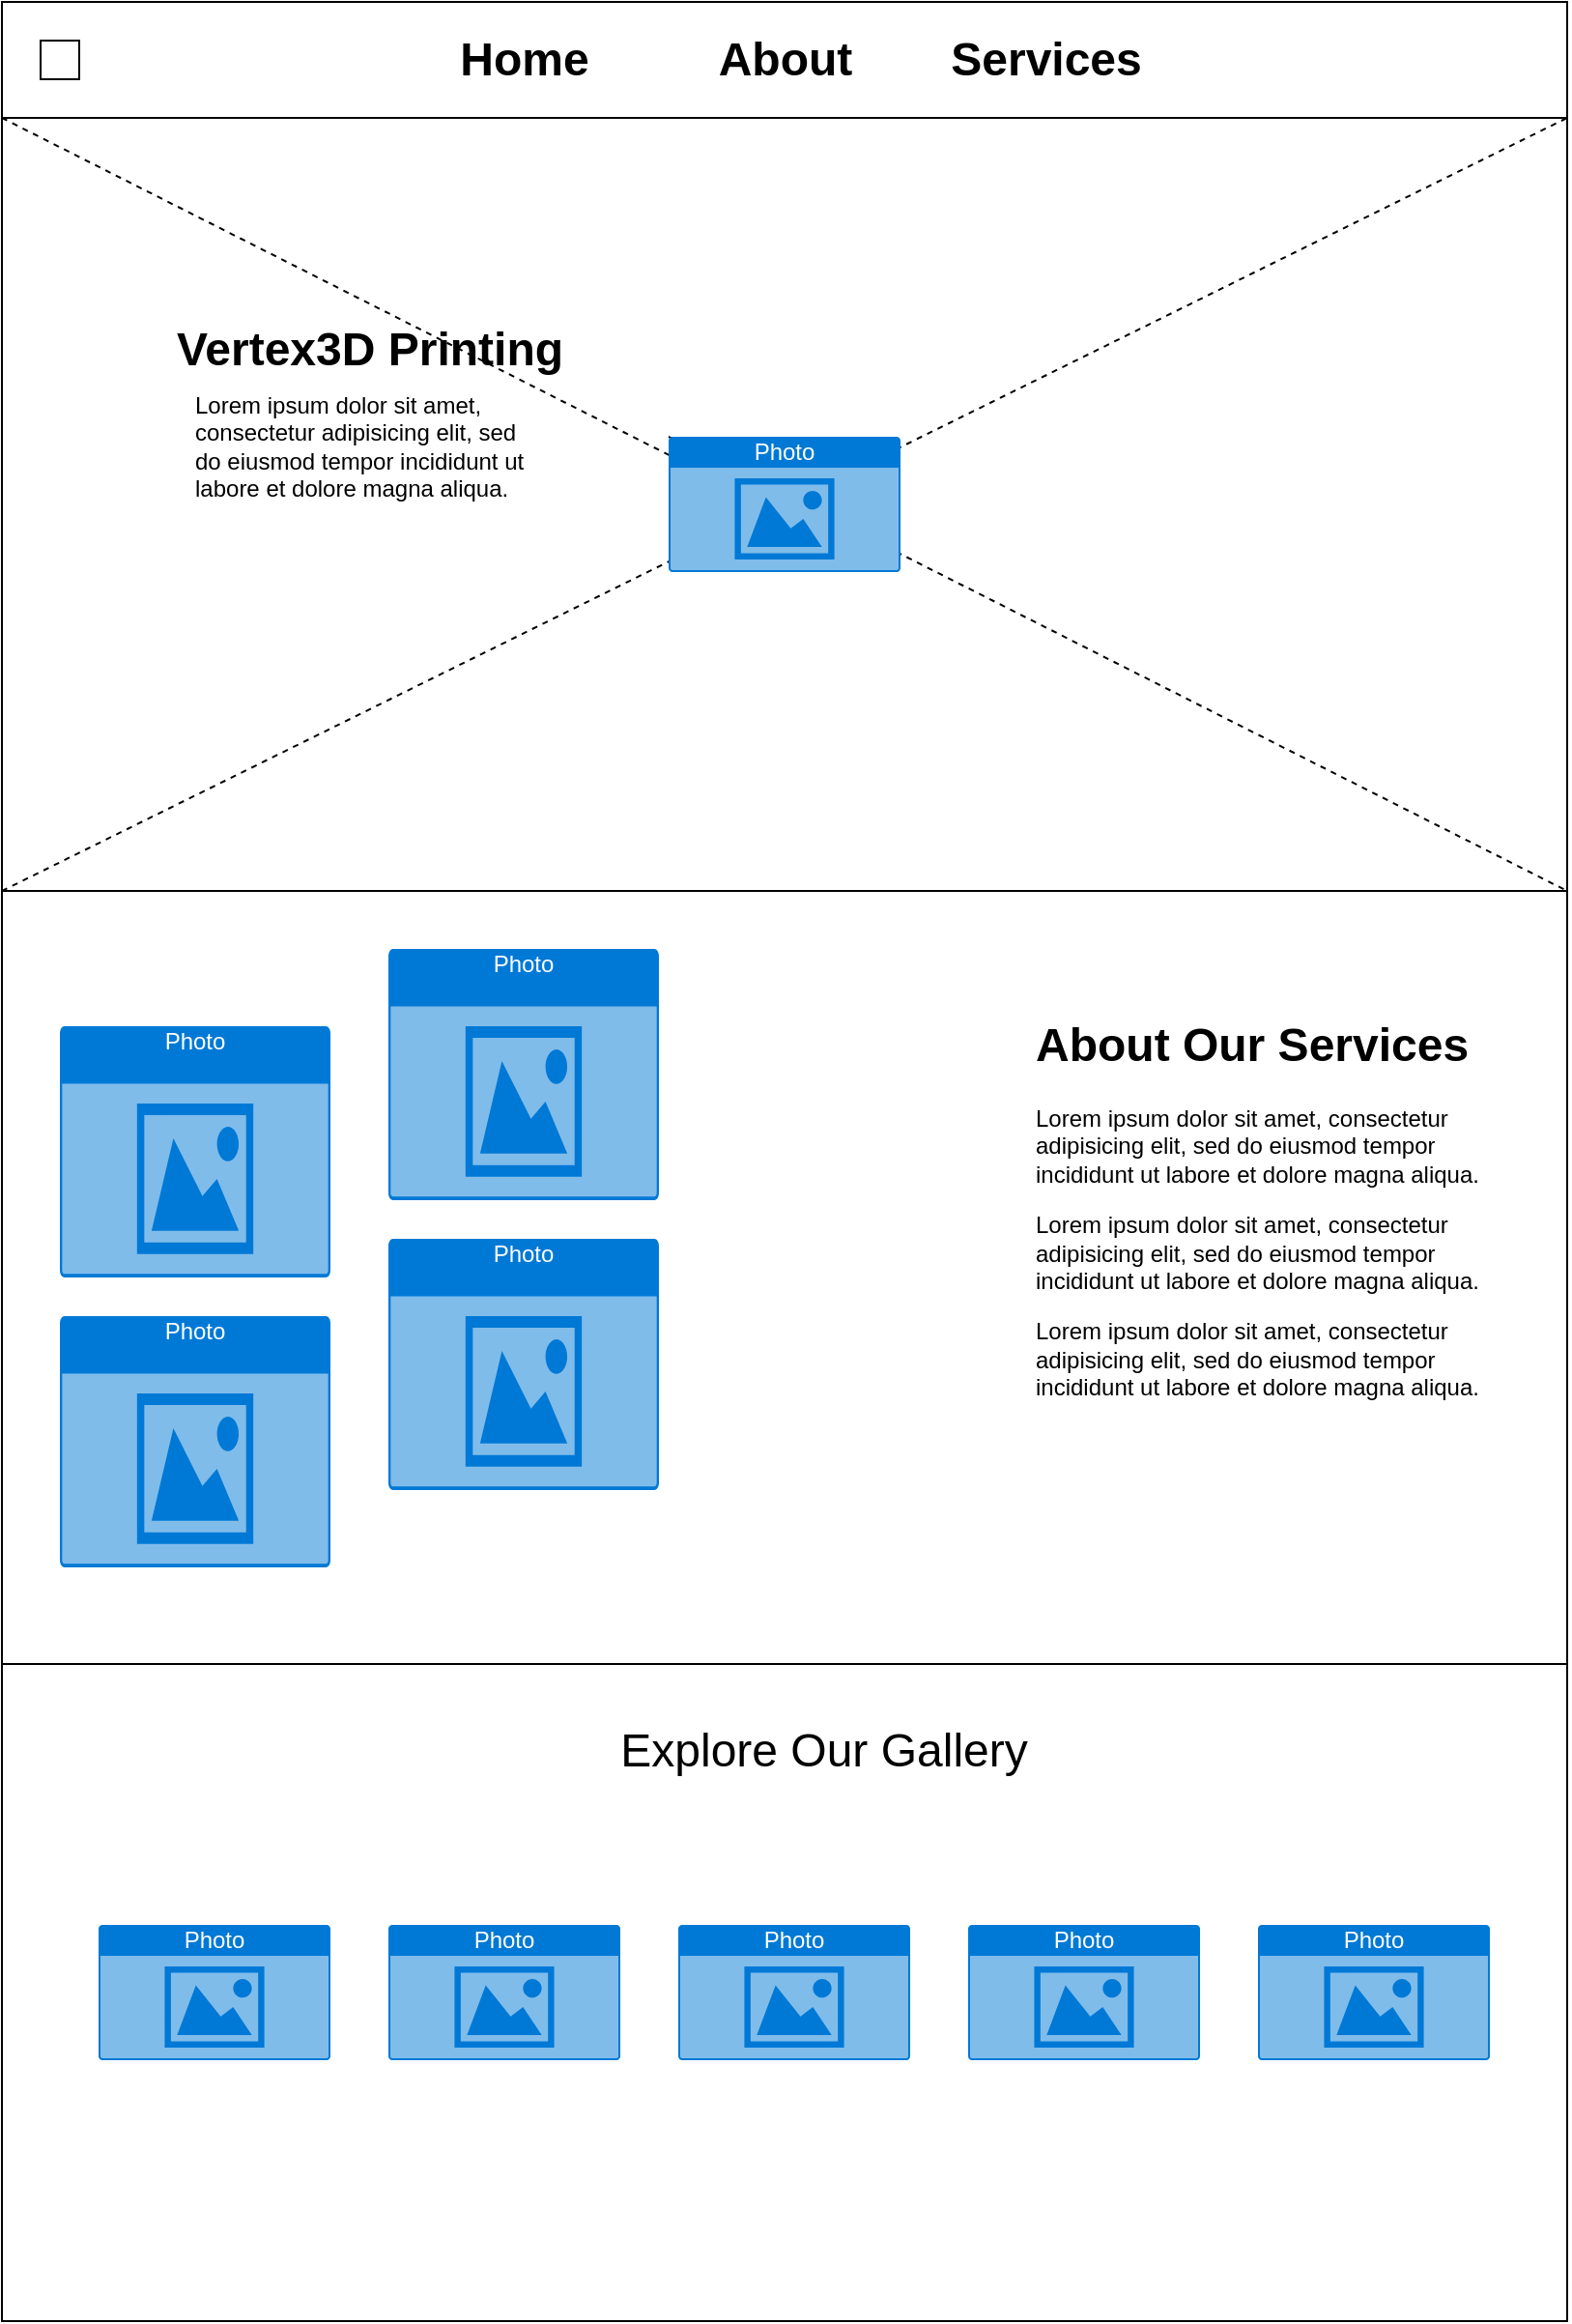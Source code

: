 <mxfile version="23.1.1" type="device">
  <diagram name="Page-1" id="8G2Ubr7yE19cMSnSWyH_">
    <mxGraphModel dx="794" dy="414" grid="1" gridSize="10" guides="1" tooltips="1" connect="1" arrows="1" fold="1" page="1" pageScale="1" pageWidth="850" pageHeight="1100" math="0" shadow="0">
      <root>
        <mxCell id="0" />
        <mxCell id="1" parent="0" />
        <mxCell id="TzrtPJbaaiDGhPUvSGIP-1" value="" style="rounded=0;whiteSpace=wrap;html=1;" vertex="1" parent="1">
          <mxGeometry width="810" height="60" as="geometry" />
        </mxCell>
        <mxCell id="TzrtPJbaaiDGhPUvSGIP-4" value="" style="rounded=0;whiteSpace=wrap;html=1;" vertex="1" parent="1">
          <mxGeometry x="20" y="20" width="20" height="20" as="geometry" />
        </mxCell>
        <mxCell id="TzrtPJbaaiDGhPUvSGIP-5" value="" style="rounded=0;whiteSpace=wrap;html=1;" vertex="1" parent="1">
          <mxGeometry y="60" width="810" height="400" as="geometry" />
        </mxCell>
        <mxCell id="TzrtPJbaaiDGhPUvSGIP-7" value="&lt;div&gt;Home&lt;/div&gt;" style="text;strokeColor=none;fillColor=none;html=1;fontSize=24;fontStyle=1;verticalAlign=middle;align=center;" vertex="1" parent="1">
          <mxGeometry x="240" y="10" width="60" height="40" as="geometry" />
        </mxCell>
        <mxCell id="TzrtPJbaaiDGhPUvSGIP-8" value="About" style="text;strokeColor=none;fillColor=none;html=1;fontSize=24;fontStyle=1;verticalAlign=middle;align=center;" vertex="1" parent="1">
          <mxGeometry x="375" y="10" width="60" height="40" as="geometry" />
        </mxCell>
        <mxCell id="TzrtPJbaaiDGhPUvSGIP-9" value="Services" style="text;strokeColor=none;fillColor=none;html=1;fontSize=24;fontStyle=1;verticalAlign=middle;align=center;" vertex="1" parent="1">
          <mxGeometry x="510" y="10" width="60" height="40" as="geometry" />
        </mxCell>
        <mxCell id="TzrtPJbaaiDGhPUvSGIP-11" value="Vertex3D Printing" style="text;strokeColor=none;fillColor=none;html=1;fontSize=24;fontStyle=1;verticalAlign=middle;align=center;" vertex="1" parent="1">
          <mxGeometry x="140" y="160" width="100" height="40" as="geometry" />
        </mxCell>
        <mxCell id="TzrtPJbaaiDGhPUvSGIP-15" value="" style="endArrow=none;dashed=1;html=1;rounded=0;exitX=0;exitY=1;exitDx=0;exitDy=0;entryX=1;entryY=0;entryDx=0;entryDy=0;" edge="1" parent="1" source="TzrtPJbaaiDGhPUvSGIP-5" target="TzrtPJbaaiDGhPUvSGIP-5">
          <mxGeometry width="50" height="50" relative="1" as="geometry">
            <mxPoint x="380" y="290" as="sourcePoint" />
            <mxPoint x="430" y="240" as="targetPoint" />
          </mxGeometry>
        </mxCell>
        <mxCell id="TzrtPJbaaiDGhPUvSGIP-17" value="" style="endArrow=none;dashed=1;html=1;rounded=0;exitX=0;exitY=0;exitDx=0;exitDy=0;entryX=1;entryY=1;entryDx=0;entryDy=0;" edge="1" parent="1" source="TzrtPJbaaiDGhPUvSGIP-18" target="TzrtPJbaaiDGhPUvSGIP-5">
          <mxGeometry width="50" height="50" relative="1" as="geometry">
            <mxPoint x="350" y="300" as="sourcePoint" />
            <mxPoint x="400" y="250" as="targetPoint" />
          </mxGeometry>
        </mxCell>
        <mxCell id="TzrtPJbaaiDGhPUvSGIP-19" value="" style="endArrow=none;dashed=1;html=1;rounded=0;exitX=0;exitY=0;exitDx=0;exitDy=0;entryX=1;entryY=1;entryDx=0;entryDy=0;" edge="1" parent="1" source="TzrtPJbaaiDGhPUvSGIP-5" target="TzrtPJbaaiDGhPUvSGIP-18">
          <mxGeometry width="50" height="50" relative="1" as="geometry">
            <mxPoint y="60" as="sourcePoint" />
            <mxPoint x="810" y="460" as="targetPoint" />
          </mxGeometry>
        </mxCell>
        <mxCell id="TzrtPJbaaiDGhPUvSGIP-18" value="Photo" style="html=1;whiteSpace=wrap;strokeColor=none;fillColor=#0079D6;labelPosition=center;verticalLabelPosition=middle;verticalAlign=top;align=center;fontSize=12;outlineConnect=0;spacingTop=-6;fontColor=#FFFFFF;sketch=0;shape=mxgraph.sitemap.photo;" vertex="1" parent="1">
          <mxGeometry x="345" y="225" width="120" height="70" as="geometry" />
        </mxCell>
        <mxCell id="TzrtPJbaaiDGhPUvSGIP-20" value="&lt;p&gt;Lorem ipsum dolor sit amet, consectetur adipisicing elit, sed do eiusmod tempor incididunt ut labore et dolore magna aliqua.&lt;/p&gt;" style="text;html=1;strokeColor=none;fillColor=none;spacing=5;spacingTop=-20;whiteSpace=wrap;overflow=hidden;rounded=0;" vertex="1" parent="1">
          <mxGeometry x="95" y="200" width="190" height="70" as="geometry" />
        </mxCell>
        <mxCell id="TzrtPJbaaiDGhPUvSGIP-21" value="" style="rounded=0;whiteSpace=wrap;html=1;" vertex="1" parent="1">
          <mxGeometry y="460" width="810" height="400" as="geometry" />
        </mxCell>
        <mxCell id="TzrtPJbaaiDGhPUvSGIP-22" value="Photo" style="html=1;whiteSpace=wrap;strokeColor=none;fillColor=#0079D6;labelPosition=center;verticalLabelPosition=middle;verticalAlign=top;align=center;fontSize=12;outlineConnect=0;spacingTop=-6;fontColor=#FFFFFF;sketch=0;shape=mxgraph.sitemap.photo;" vertex="1" parent="1">
          <mxGeometry x="30" y="530" width="140" height="130" as="geometry" />
        </mxCell>
        <mxCell id="TzrtPJbaaiDGhPUvSGIP-23" value="Photo" style="html=1;whiteSpace=wrap;strokeColor=none;fillColor=#0079D6;labelPosition=center;verticalLabelPosition=middle;verticalAlign=top;align=center;fontSize=12;outlineConnect=0;spacingTop=-6;fontColor=#FFFFFF;sketch=0;shape=mxgraph.sitemap.photo;" vertex="1" parent="1">
          <mxGeometry x="200" y="490" width="140" height="130" as="geometry" />
        </mxCell>
        <mxCell id="TzrtPJbaaiDGhPUvSGIP-24" value="Photo" style="html=1;whiteSpace=wrap;strokeColor=none;fillColor=#0079D6;labelPosition=center;verticalLabelPosition=middle;verticalAlign=top;align=center;fontSize=12;outlineConnect=0;spacingTop=-6;fontColor=#FFFFFF;sketch=0;shape=mxgraph.sitemap.photo;" vertex="1" parent="1">
          <mxGeometry x="200" y="640" width="140" height="130" as="geometry" />
        </mxCell>
        <mxCell id="TzrtPJbaaiDGhPUvSGIP-25" value="Photo" style="html=1;whiteSpace=wrap;strokeColor=none;fillColor=#0079D6;labelPosition=center;verticalLabelPosition=middle;verticalAlign=top;align=center;fontSize=12;outlineConnect=0;spacingTop=-6;fontColor=#FFFFFF;sketch=0;shape=mxgraph.sitemap.photo;" vertex="1" parent="1">
          <mxGeometry x="30" y="680" width="140" height="130" as="geometry" />
        </mxCell>
        <mxCell id="TzrtPJbaaiDGhPUvSGIP-26" value="&lt;h1&gt;About Our Services&lt;br&gt;&lt;/h1&gt;&lt;p&gt;Lorem ipsum dolor sit amet, consectetur adipisicing elit, sed do eiusmod tempor incididunt ut labore et dolore magna aliqua.&lt;/p&gt;&lt;p&gt;Lorem ipsum dolor sit amet, consectetur adipisicing elit, sed do eiusmod tempor incididunt ut labore et dolore magna aliqua.&lt;/p&gt;&lt;p&gt;Lorem ipsum dolor sit amet, consectetur adipisicing elit, sed do eiusmod tempor incididunt ut labore et dolore magna aliqua.&lt;/p&gt;&lt;p&gt;&lt;/p&gt;&lt;p&gt;&lt;/p&gt;" style="text;html=1;strokeColor=none;fillColor=none;spacing=5;spacingTop=-20;whiteSpace=wrap;overflow=hidden;rounded=0;" vertex="1" parent="1">
          <mxGeometry x="530" y="520" width="240" height="270" as="geometry" />
        </mxCell>
        <mxCell id="TzrtPJbaaiDGhPUvSGIP-27" value="" style="rounded=0;whiteSpace=wrap;html=1;" vertex="1" parent="1">
          <mxGeometry y="860" width="810" height="340" as="geometry" />
        </mxCell>
        <mxCell id="TzrtPJbaaiDGhPUvSGIP-28" value="&lt;font style=&quot;font-size: 24px;&quot;&gt;Explore Our Gallery&lt;/font&gt;" style="text;html=1;strokeColor=none;fillColor=none;align=center;verticalAlign=middle;whiteSpace=wrap;rounded=0;" vertex="1" parent="1">
          <mxGeometry x="303" y="890" width="245" height="30" as="geometry" />
        </mxCell>
        <mxCell id="TzrtPJbaaiDGhPUvSGIP-29" value="Photo" style="html=1;whiteSpace=wrap;strokeColor=none;fillColor=#0079D6;labelPosition=center;verticalLabelPosition=middle;verticalAlign=top;align=center;fontSize=12;outlineConnect=0;spacingTop=-6;fontColor=#FFFFFF;sketch=0;shape=mxgraph.sitemap.photo;" vertex="1" parent="1">
          <mxGeometry x="50" y="995" width="120" height="70" as="geometry" />
        </mxCell>
        <mxCell id="TzrtPJbaaiDGhPUvSGIP-30" value="Photo" style="html=1;whiteSpace=wrap;strokeColor=none;fillColor=#0079D6;labelPosition=center;verticalLabelPosition=middle;verticalAlign=top;align=center;fontSize=12;outlineConnect=0;spacingTop=-6;fontColor=#FFFFFF;sketch=0;shape=mxgraph.sitemap.photo;" vertex="1" parent="1">
          <mxGeometry x="200" y="995" width="120" height="70" as="geometry" />
        </mxCell>
        <mxCell id="TzrtPJbaaiDGhPUvSGIP-31" value="Photo" style="html=1;whiteSpace=wrap;strokeColor=none;fillColor=#0079D6;labelPosition=center;verticalLabelPosition=middle;verticalAlign=top;align=center;fontSize=12;outlineConnect=0;spacingTop=-6;fontColor=#FFFFFF;sketch=0;shape=mxgraph.sitemap.photo;" vertex="1" parent="1">
          <mxGeometry x="350" y="995" width="120" height="70" as="geometry" />
        </mxCell>
        <mxCell id="TzrtPJbaaiDGhPUvSGIP-32" value="Photo" style="html=1;whiteSpace=wrap;strokeColor=none;fillColor=#0079D6;labelPosition=center;verticalLabelPosition=middle;verticalAlign=top;align=center;fontSize=12;outlineConnect=0;spacingTop=-6;fontColor=#FFFFFF;sketch=0;shape=mxgraph.sitemap.photo;" vertex="1" parent="1">
          <mxGeometry x="650" y="995" width="120" height="70" as="geometry" />
        </mxCell>
        <mxCell id="TzrtPJbaaiDGhPUvSGIP-33" value="Photo" style="html=1;whiteSpace=wrap;strokeColor=none;fillColor=#0079D6;labelPosition=center;verticalLabelPosition=middle;verticalAlign=top;align=center;fontSize=12;outlineConnect=0;spacingTop=-6;fontColor=#FFFFFF;sketch=0;shape=mxgraph.sitemap.photo;" vertex="1" parent="1">
          <mxGeometry x="500" y="995" width="120" height="70" as="geometry" />
        </mxCell>
      </root>
    </mxGraphModel>
  </diagram>
</mxfile>
